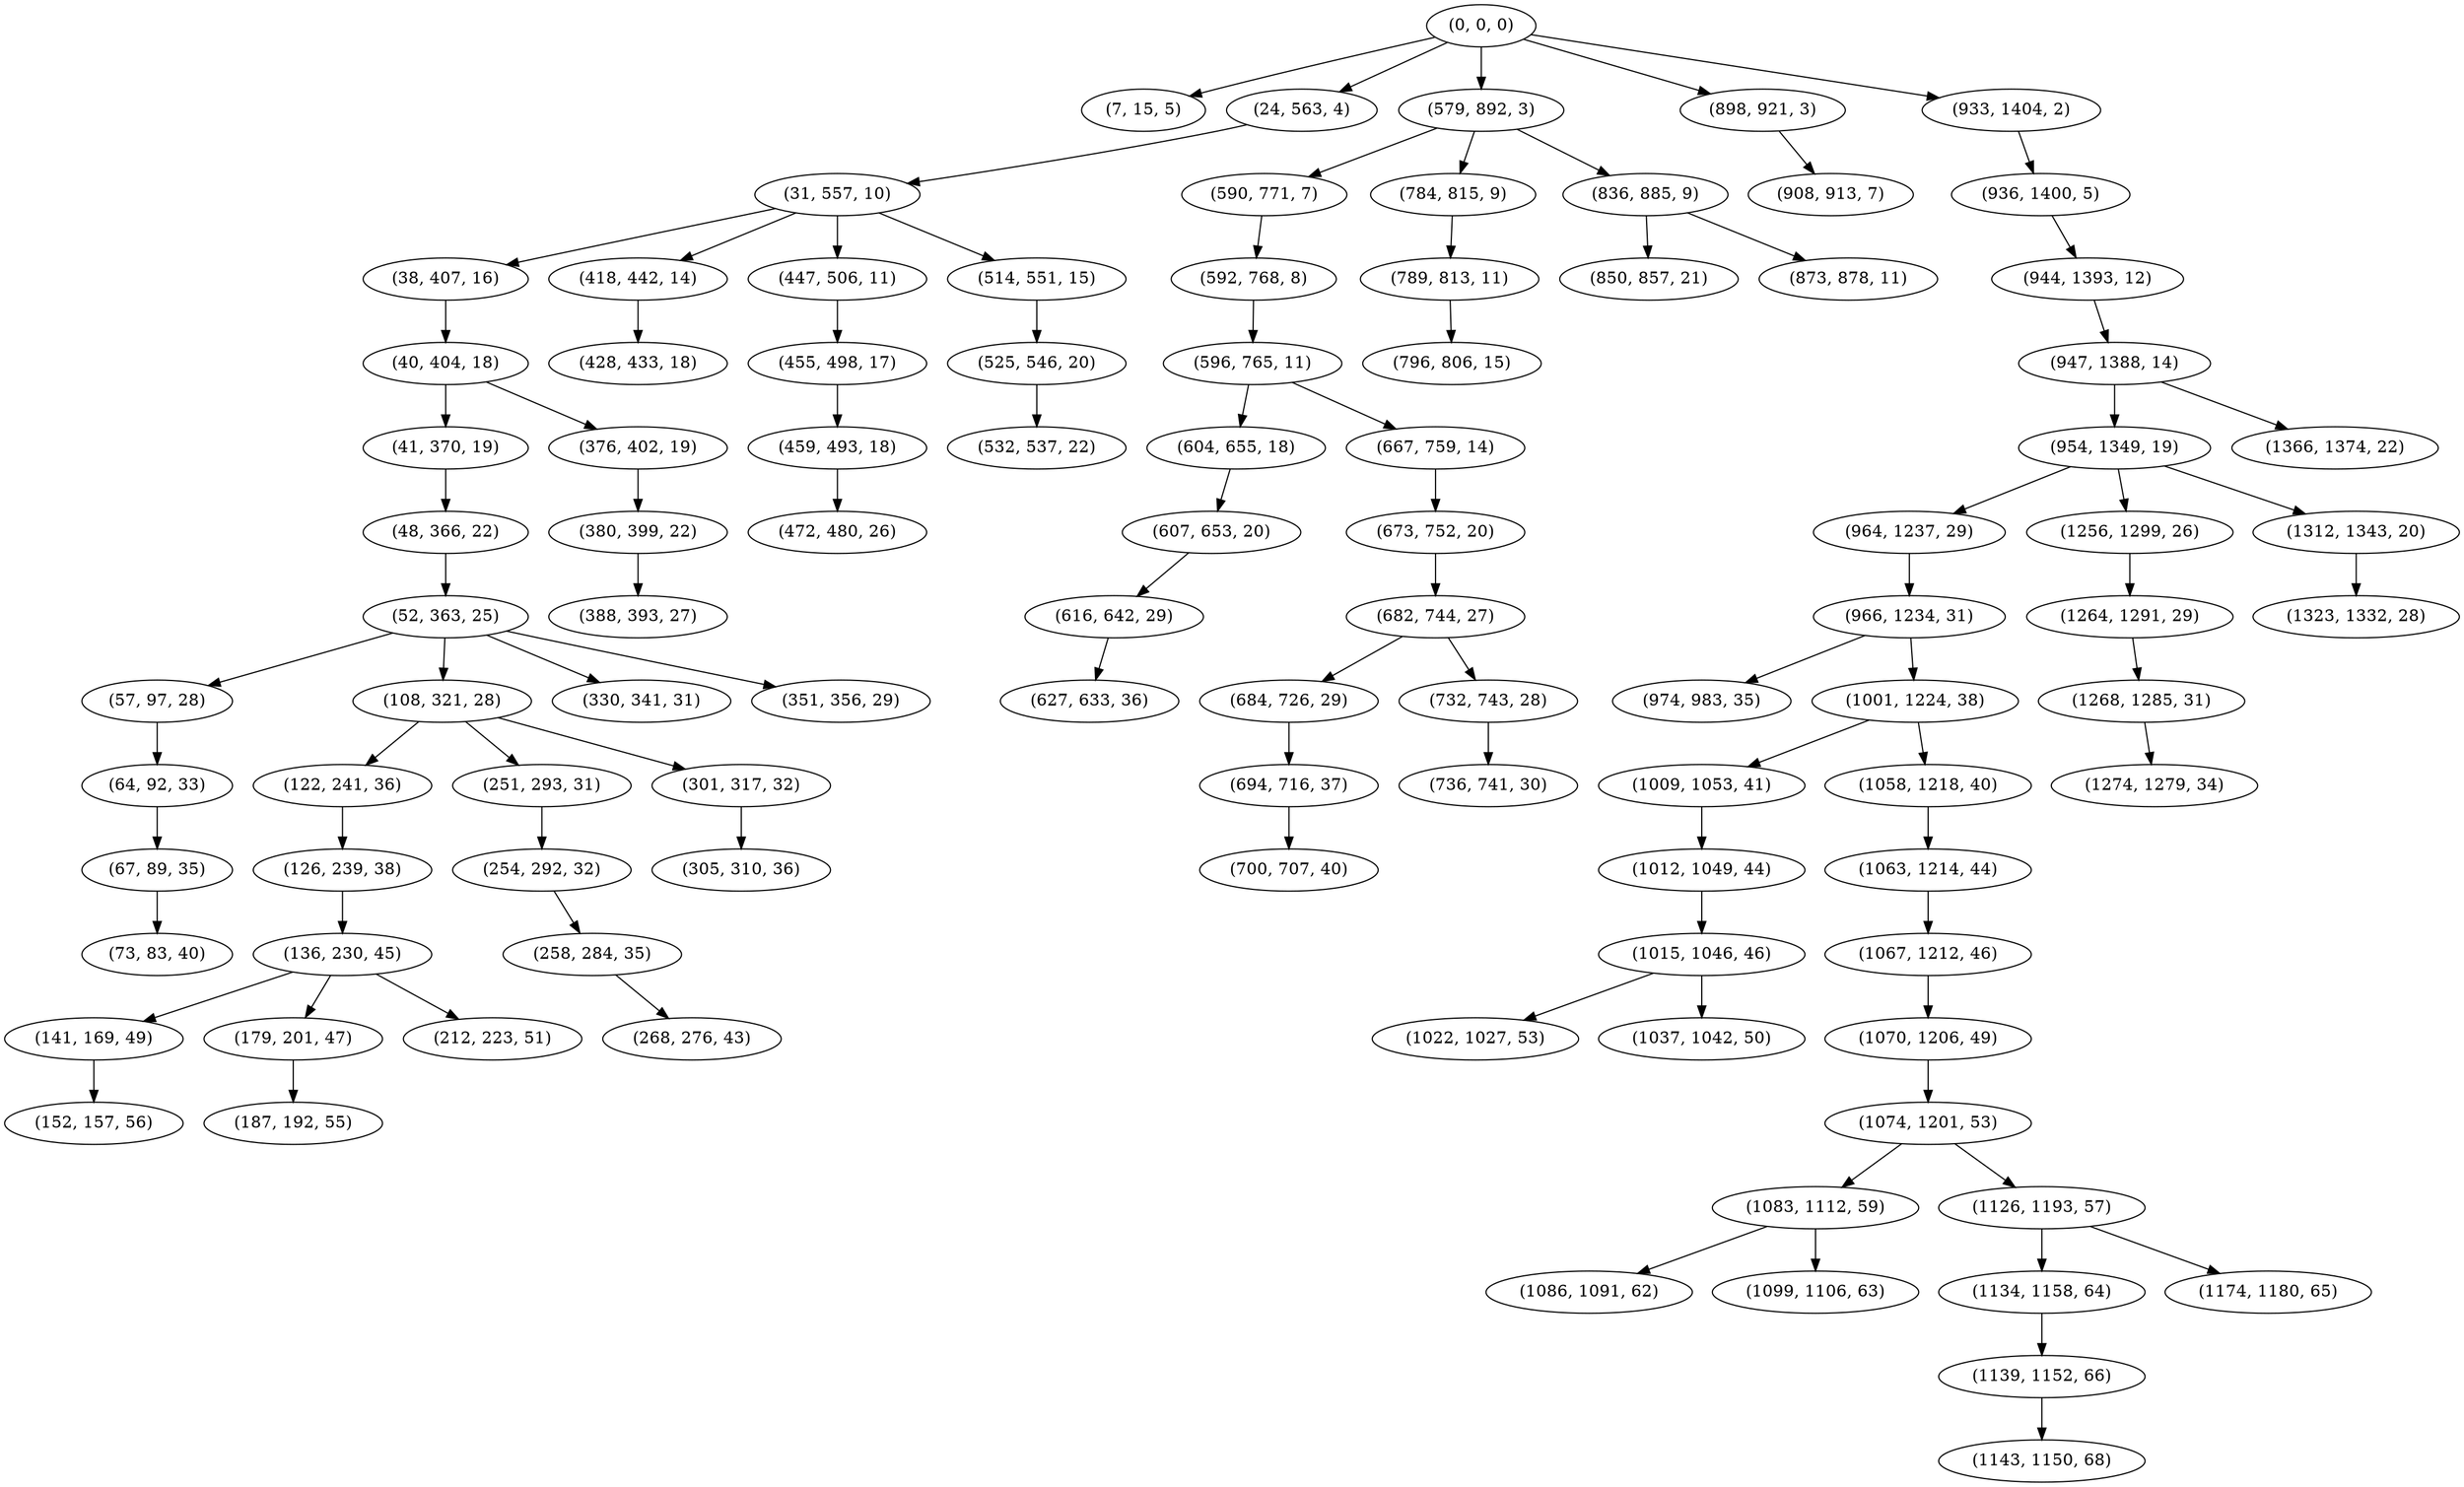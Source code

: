 digraph tree {
    "(0, 0, 0)";
    "(7, 15, 5)";
    "(24, 563, 4)";
    "(31, 557, 10)";
    "(38, 407, 16)";
    "(40, 404, 18)";
    "(41, 370, 19)";
    "(48, 366, 22)";
    "(52, 363, 25)";
    "(57, 97, 28)";
    "(64, 92, 33)";
    "(67, 89, 35)";
    "(73, 83, 40)";
    "(108, 321, 28)";
    "(122, 241, 36)";
    "(126, 239, 38)";
    "(136, 230, 45)";
    "(141, 169, 49)";
    "(152, 157, 56)";
    "(179, 201, 47)";
    "(187, 192, 55)";
    "(212, 223, 51)";
    "(251, 293, 31)";
    "(254, 292, 32)";
    "(258, 284, 35)";
    "(268, 276, 43)";
    "(301, 317, 32)";
    "(305, 310, 36)";
    "(330, 341, 31)";
    "(351, 356, 29)";
    "(376, 402, 19)";
    "(380, 399, 22)";
    "(388, 393, 27)";
    "(418, 442, 14)";
    "(428, 433, 18)";
    "(447, 506, 11)";
    "(455, 498, 17)";
    "(459, 493, 18)";
    "(472, 480, 26)";
    "(514, 551, 15)";
    "(525, 546, 20)";
    "(532, 537, 22)";
    "(579, 892, 3)";
    "(590, 771, 7)";
    "(592, 768, 8)";
    "(596, 765, 11)";
    "(604, 655, 18)";
    "(607, 653, 20)";
    "(616, 642, 29)";
    "(627, 633, 36)";
    "(667, 759, 14)";
    "(673, 752, 20)";
    "(682, 744, 27)";
    "(684, 726, 29)";
    "(694, 716, 37)";
    "(700, 707, 40)";
    "(732, 743, 28)";
    "(736, 741, 30)";
    "(784, 815, 9)";
    "(789, 813, 11)";
    "(796, 806, 15)";
    "(836, 885, 9)";
    "(850, 857, 21)";
    "(873, 878, 11)";
    "(898, 921, 3)";
    "(908, 913, 7)";
    "(933, 1404, 2)";
    "(936, 1400, 5)";
    "(944, 1393, 12)";
    "(947, 1388, 14)";
    "(954, 1349, 19)";
    "(964, 1237, 29)";
    "(966, 1234, 31)";
    "(974, 983, 35)";
    "(1001, 1224, 38)";
    "(1009, 1053, 41)";
    "(1012, 1049, 44)";
    "(1015, 1046, 46)";
    "(1022, 1027, 53)";
    "(1037, 1042, 50)";
    "(1058, 1218, 40)";
    "(1063, 1214, 44)";
    "(1067, 1212, 46)";
    "(1070, 1206, 49)";
    "(1074, 1201, 53)";
    "(1083, 1112, 59)";
    "(1086, 1091, 62)";
    "(1099, 1106, 63)";
    "(1126, 1193, 57)";
    "(1134, 1158, 64)";
    "(1139, 1152, 66)";
    "(1143, 1150, 68)";
    "(1174, 1180, 65)";
    "(1256, 1299, 26)";
    "(1264, 1291, 29)";
    "(1268, 1285, 31)";
    "(1274, 1279, 34)";
    "(1312, 1343, 20)";
    "(1323, 1332, 28)";
    "(1366, 1374, 22)";
    "(0, 0, 0)" -> "(7, 15, 5)";
    "(0, 0, 0)" -> "(24, 563, 4)";
    "(0, 0, 0)" -> "(579, 892, 3)";
    "(0, 0, 0)" -> "(898, 921, 3)";
    "(0, 0, 0)" -> "(933, 1404, 2)";
    "(24, 563, 4)" -> "(31, 557, 10)";
    "(31, 557, 10)" -> "(38, 407, 16)";
    "(31, 557, 10)" -> "(418, 442, 14)";
    "(31, 557, 10)" -> "(447, 506, 11)";
    "(31, 557, 10)" -> "(514, 551, 15)";
    "(38, 407, 16)" -> "(40, 404, 18)";
    "(40, 404, 18)" -> "(41, 370, 19)";
    "(40, 404, 18)" -> "(376, 402, 19)";
    "(41, 370, 19)" -> "(48, 366, 22)";
    "(48, 366, 22)" -> "(52, 363, 25)";
    "(52, 363, 25)" -> "(57, 97, 28)";
    "(52, 363, 25)" -> "(108, 321, 28)";
    "(52, 363, 25)" -> "(330, 341, 31)";
    "(52, 363, 25)" -> "(351, 356, 29)";
    "(57, 97, 28)" -> "(64, 92, 33)";
    "(64, 92, 33)" -> "(67, 89, 35)";
    "(67, 89, 35)" -> "(73, 83, 40)";
    "(108, 321, 28)" -> "(122, 241, 36)";
    "(108, 321, 28)" -> "(251, 293, 31)";
    "(108, 321, 28)" -> "(301, 317, 32)";
    "(122, 241, 36)" -> "(126, 239, 38)";
    "(126, 239, 38)" -> "(136, 230, 45)";
    "(136, 230, 45)" -> "(141, 169, 49)";
    "(136, 230, 45)" -> "(179, 201, 47)";
    "(136, 230, 45)" -> "(212, 223, 51)";
    "(141, 169, 49)" -> "(152, 157, 56)";
    "(179, 201, 47)" -> "(187, 192, 55)";
    "(251, 293, 31)" -> "(254, 292, 32)";
    "(254, 292, 32)" -> "(258, 284, 35)";
    "(258, 284, 35)" -> "(268, 276, 43)";
    "(301, 317, 32)" -> "(305, 310, 36)";
    "(376, 402, 19)" -> "(380, 399, 22)";
    "(380, 399, 22)" -> "(388, 393, 27)";
    "(418, 442, 14)" -> "(428, 433, 18)";
    "(447, 506, 11)" -> "(455, 498, 17)";
    "(455, 498, 17)" -> "(459, 493, 18)";
    "(459, 493, 18)" -> "(472, 480, 26)";
    "(514, 551, 15)" -> "(525, 546, 20)";
    "(525, 546, 20)" -> "(532, 537, 22)";
    "(579, 892, 3)" -> "(590, 771, 7)";
    "(579, 892, 3)" -> "(784, 815, 9)";
    "(579, 892, 3)" -> "(836, 885, 9)";
    "(590, 771, 7)" -> "(592, 768, 8)";
    "(592, 768, 8)" -> "(596, 765, 11)";
    "(596, 765, 11)" -> "(604, 655, 18)";
    "(596, 765, 11)" -> "(667, 759, 14)";
    "(604, 655, 18)" -> "(607, 653, 20)";
    "(607, 653, 20)" -> "(616, 642, 29)";
    "(616, 642, 29)" -> "(627, 633, 36)";
    "(667, 759, 14)" -> "(673, 752, 20)";
    "(673, 752, 20)" -> "(682, 744, 27)";
    "(682, 744, 27)" -> "(684, 726, 29)";
    "(682, 744, 27)" -> "(732, 743, 28)";
    "(684, 726, 29)" -> "(694, 716, 37)";
    "(694, 716, 37)" -> "(700, 707, 40)";
    "(732, 743, 28)" -> "(736, 741, 30)";
    "(784, 815, 9)" -> "(789, 813, 11)";
    "(789, 813, 11)" -> "(796, 806, 15)";
    "(836, 885, 9)" -> "(850, 857, 21)";
    "(836, 885, 9)" -> "(873, 878, 11)";
    "(898, 921, 3)" -> "(908, 913, 7)";
    "(933, 1404, 2)" -> "(936, 1400, 5)";
    "(936, 1400, 5)" -> "(944, 1393, 12)";
    "(944, 1393, 12)" -> "(947, 1388, 14)";
    "(947, 1388, 14)" -> "(954, 1349, 19)";
    "(947, 1388, 14)" -> "(1366, 1374, 22)";
    "(954, 1349, 19)" -> "(964, 1237, 29)";
    "(954, 1349, 19)" -> "(1256, 1299, 26)";
    "(954, 1349, 19)" -> "(1312, 1343, 20)";
    "(964, 1237, 29)" -> "(966, 1234, 31)";
    "(966, 1234, 31)" -> "(974, 983, 35)";
    "(966, 1234, 31)" -> "(1001, 1224, 38)";
    "(1001, 1224, 38)" -> "(1009, 1053, 41)";
    "(1001, 1224, 38)" -> "(1058, 1218, 40)";
    "(1009, 1053, 41)" -> "(1012, 1049, 44)";
    "(1012, 1049, 44)" -> "(1015, 1046, 46)";
    "(1015, 1046, 46)" -> "(1022, 1027, 53)";
    "(1015, 1046, 46)" -> "(1037, 1042, 50)";
    "(1058, 1218, 40)" -> "(1063, 1214, 44)";
    "(1063, 1214, 44)" -> "(1067, 1212, 46)";
    "(1067, 1212, 46)" -> "(1070, 1206, 49)";
    "(1070, 1206, 49)" -> "(1074, 1201, 53)";
    "(1074, 1201, 53)" -> "(1083, 1112, 59)";
    "(1074, 1201, 53)" -> "(1126, 1193, 57)";
    "(1083, 1112, 59)" -> "(1086, 1091, 62)";
    "(1083, 1112, 59)" -> "(1099, 1106, 63)";
    "(1126, 1193, 57)" -> "(1134, 1158, 64)";
    "(1126, 1193, 57)" -> "(1174, 1180, 65)";
    "(1134, 1158, 64)" -> "(1139, 1152, 66)";
    "(1139, 1152, 66)" -> "(1143, 1150, 68)";
    "(1256, 1299, 26)" -> "(1264, 1291, 29)";
    "(1264, 1291, 29)" -> "(1268, 1285, 31)";
    "(1268, 1285, 31)" -> "(1274, 1279, 34)";
    "(1312, 1343, 20)" -> "(1323, 1332, 28)";
}
